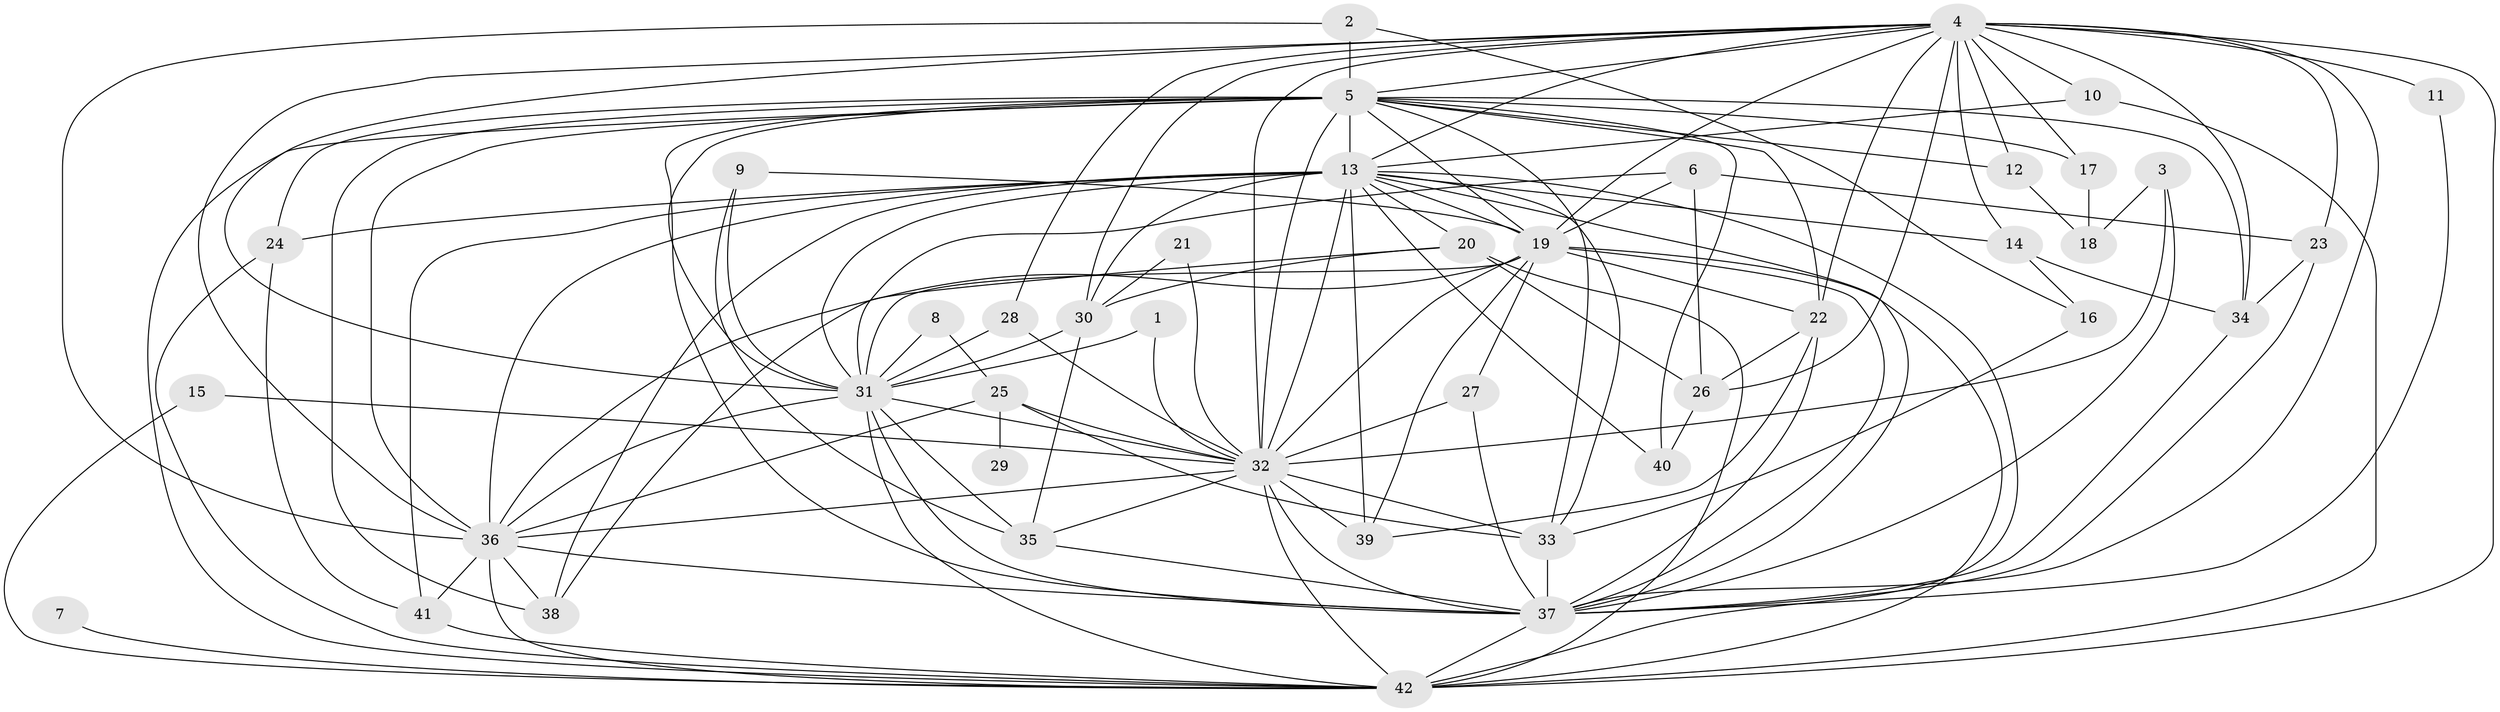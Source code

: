 // original degree distribution, {19: 0.019417475728155338, 16: 0.009708737864077669, 25: 0.009708737864077669, 20: 0.009708737864077669, 17: 0.009708737864077669, 21: 0.019417475728155338, 24: 0.019417475728155338, 6: 0.02912621359223301, 5: 0.04854368932038835, 2: 0.5339805825242718, 3: 0.1941747572815534, 4: 0.08737864077669903, 7: 0.009708737864077669}
// Generated by graph-tools (version 1.1) at 2025/36/03/04/25 23:36:23]
// undirected, 42 vertices, 129 edges
graph export_dot {
  node [color=gray90,style=filled];
  1;
  2;
  3;
  4;
  5;
  6;
  7;
  8;
  9;
  10;
  11;
  12;
  13;
  14;
  15;
  16;
  17;
  18;
  19;
  20;
  21;
  22;
  23;
  24;
  25;
  26;
  27;
  28;
  29;
  30;
  31;
  32;
  33;
  34;
  35;
  36;
  37;
  38;
  39;
  40;
  41;
  42;
  1 -- 31 [weight=1.0];
  1 -- 32 [weight=1.0];
  2 -- 5 [weight=1.0];
  2 -- 16 [weight=1.0];
  2 -- 36 [weight=1.0];
  3 -- 18 [weight=1.0];
  3 -- 32 [weight=1.0];
  3 -- 37 [weight=1.0];
  4 -- 5 [weight=1.0];
  4 -- 10 [weight=1.0];
  4 -- 11 [weight=2.0];
  4 -- 12 [weight=2.0];
  4 -- 13 [weight=2.0];
  4 -- 14 [weight=1.0];
  4 -- 17 [weight=1.0];
  4 -- 19 [weight=2.0];
  4 -- 22 [weight=1.0];
  4 -- 23 [weight=2.0];
  4 -- 26 [weight=1.0];
  4 -- 28 [weight=1.0];
  4 -- 30 [weight=1.0];
  4 -- 31 [weight=1.0];
  4 -- 32 [weight=1.0];
  4 -- 34 [weight=1.0];
  4 -- 36 [weight=1.0];
  4 -- 37 [weight=1.0];
  4 -- 42 [weight=2.0];
  5 -- 12 [weight=1.0];
  5 -- 13 [weight=2.0];
  5 -- 17 [weight=1.0];
  5 -- 19 [weight=2.0];
  5 -- 22 [weight=1.0];
  5 -- 24 [weight=2.0];
  5 -- 31 [weight=2.0];
  5 -- 32 [weight=1.0];
  5 -- 33 [weight=1.0];
  5 -- 34 [weight=2.0];
  5 -- 36 [weight=1.0];
  5 -- 37 [weight=2.0];
  5 -- 38 [weight=1.0];
  5 -- 40 [weight=1.0];
  5 -- 42 [weight=2.0];
  6 -- 19 [weight=1.0];
  6 -- 23 [weight=1.0];
  6 -- 26 [weight=1.0];
  6 -- 31 [weight=1.0];
  7 -- 42 [weight=1.0];
  8 -- 25 [weight=1.0];
  8 -- 31 [weight=1.0];
  9 -- 19 [weight=1.0];
  9 -- 31 [weight=1.0];
  9 -- 35 [weight=1.0];
  10 -- 13 [weight=1.0];
  10 -- 42 [weight=1.0];
  11 -- 37 [weight=1.0];
  12 -- 18 [weight=1.0];
  13 -- 14 [weight=1.0];
  13 -- 19 [weight=3.0];
  13 -- 20 [weight=1.0];
  13 -- 24 [weight=1.0];
  13 -- 30 [weight=2.0];
  13 -- 31 [weight=4.0];
  13 -- 32 [weight=3.0];
  13 -- 33 [weight=1.0];
  13 -- 36 [weight=3.0];
  13 -- 37 [weight=2.0];
  13 -- 38 [weight=1.0];
  13 -- 39 [weight=1.0];
  13 -- 40 [weight=1.0];
  13 -- 41 [weight=1.0];
  13 -- 42 [weight=2.0];
  14 -- 16 [weight=1.0];
  14 -- 34 [weight=1.0];
  15 -- 32 [weight=1.0];
  15 -- 42 [weight=1.0];
  16 -- 33 [weight=1.0];
  17 -- 18 [weight=1.0];
  19 -- 22 [weight=1.0];
  19 -- 27 [weight=1.0];
  19 -- 31 [weight=1.0];
  19 -- 32 [weight=1.0];
  19 -- 36 [weight=2.0];
  19 -- 37 [weight=1.0];
  19 -- 39 [weight=1.0];
  19 -- 42 [weight=2.0];
  20 -- 26 [weight=1.0];
  20 -- 30 [weight=1.0];
  20 -- 38 [weight=1.0];
  20 -- 42 [weight=1.0];
  21 -- 30 [weight=1.0];
  21 -- 32 [weight=1.0];
  22 -- 26 [weight=1.0];
  22 -- 37 [weight=1.0];
  22 -- 39 [weight=1.0];
  23 -- 34 [weight=1.0];
  23 -- 37 [weight=1.0];
  24 -- 41 [weight=1.0];
  24 -- 42 [weight=1.0];
  25 -- 29 [weight=1.0];
  25 -- 32 [weight=1.0];
  25 -- 33 [weight=2.0];
  25 -- 36 [weight=1.0];
  26 -- 40 [weight=1.0];
  27 -- 32 [weight=1.0];
  27 -- 37 [weight=1.0];
  28 -- 31 [weight=1.0];
  28 -- 32 [weight=1.0];
  30 -- 31 [weight=1.0];
  30 -- 35 [weight=1.0];
  31 -- 32 [weight=2.0];
  31 -- 35 [weight=2.0];
  31 -- 36 [weight=1.0];
  31 -- 37 [weight=1.0];
  31 -- 42 [weight=1.0];
  32 -- 33 [weight=1.0];
  32 -- 35 [weight=1.0];
  32 -- 36 [weight=2.0];
  32 -- 37 [weight=1.0];
  32 -- 39 [weight=3.0];
  32 -- 42 [weight=1.0];
  33 -- 37 [weight=1.0];
  34 -- 37 [weight=2.0];
  35 -- 37 [weight=1.0];
  36 -- 37 [weight=3.0];
  36 -- 38 [weight=1.0];
  36 -- 41 [weight=1.0];
  36 -- 42 [weight=1.0];
  37 -- 42 [weight=1.0];
  41 -- 42 [weight=1.0];
}
